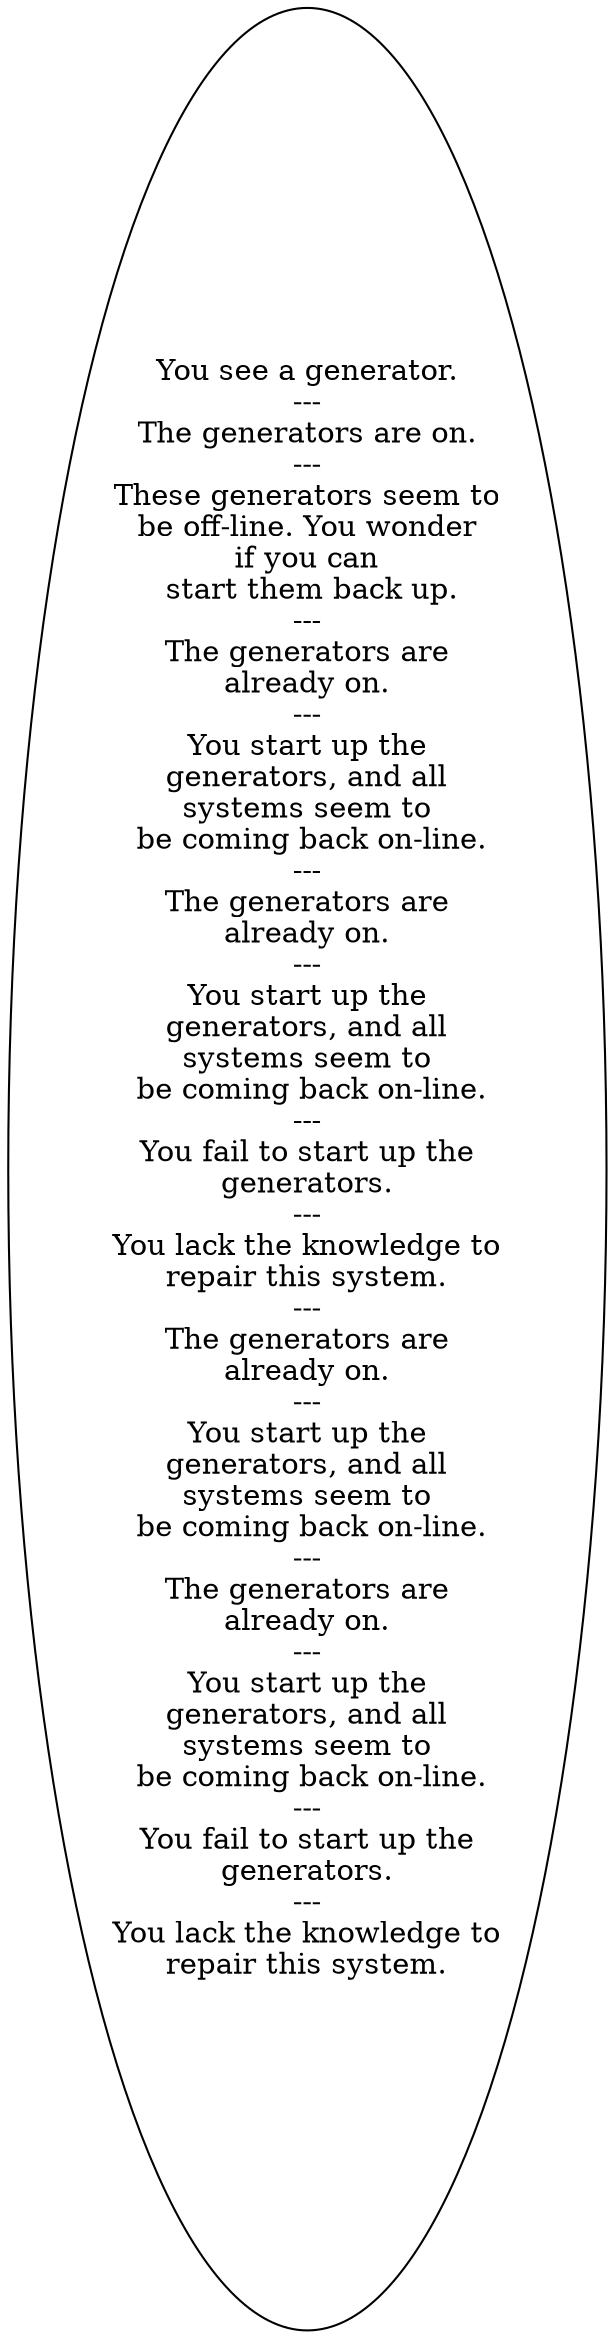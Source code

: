 digraph GLOWGEN {
  "start" [style=filled       fillcolor="#FFFFFF"       color="#000000"]
  "start" [label="You see a generator.\n---\nThe generators are on.\n---\nThese generators seem to\nbe off-line. You wonder\nif you can\n start them back up.\n---\nThe generators are\nalready on.\n---\nYou start up the\ngenerators, and all\nsystems seem to\n be coming back on-line.\n---\nThe generators are\nalready on.\n---\nYou start up the\ngenerators, and all\nsystems seem to\n be coming back on-line.\n---\nYou fail to start up the\ngenerators.\n---\nYou lack the knowledge to\nrepair this system.\n---\nThe generators are\nalready on.\n---\nYou start up the\ngenerators, and all\nsystems seem to\n be coming back on-line.\n---\nThe generators are\nalready on.\n---\nYou start up the\ngenerators, and all\nsystems seem to\n be coming back on-line.\n---\nYou fail to start up the\ngenerators.\n---\nYou lack the knowledge to\nrepair this system."]
}